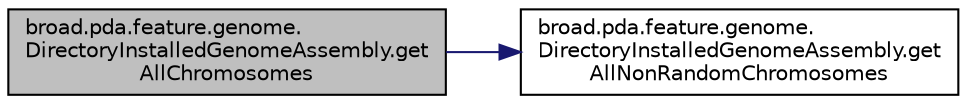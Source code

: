 digraph "broad.pda.feature.genome.DirectoryInstalledGenomeAssembly.getAllChromosomes"
{
  edge [fontname="Helvetica",fontsize="10",labelfontname="Helvetica",labelfontsize="10"];
  node [fontname="Helvetica",fontsize="10",shape=record];
  rankdir="LR";
  Node1 [label="broad.pda.feature.genome.\lDirectoryInstalledGenomeAssembly.get\lAllChromosomes",height=0.2,width=0.4,color="black", fillcolor="grey75", style="filled" fontcolor="black"];
  Node1 -> Node2 [color="midnightblue",fontsize="10",style="solid",fontname="Helvetica"];
  Node2 [label="broad.pda.feature.genome.\lDirectoryInstalledGenomeAssembly.get\lAllNonRandomChromosomes",height=0.2,width=0.4,color="black", fillcolor="white", style="filled",URL="$classbroad_1_1pda_1_1feature_1_1genome_1_1_directory_installed_genome_assembly.html#a40ce13a9c4f63ea6766e1b7a4762693c"];
}
